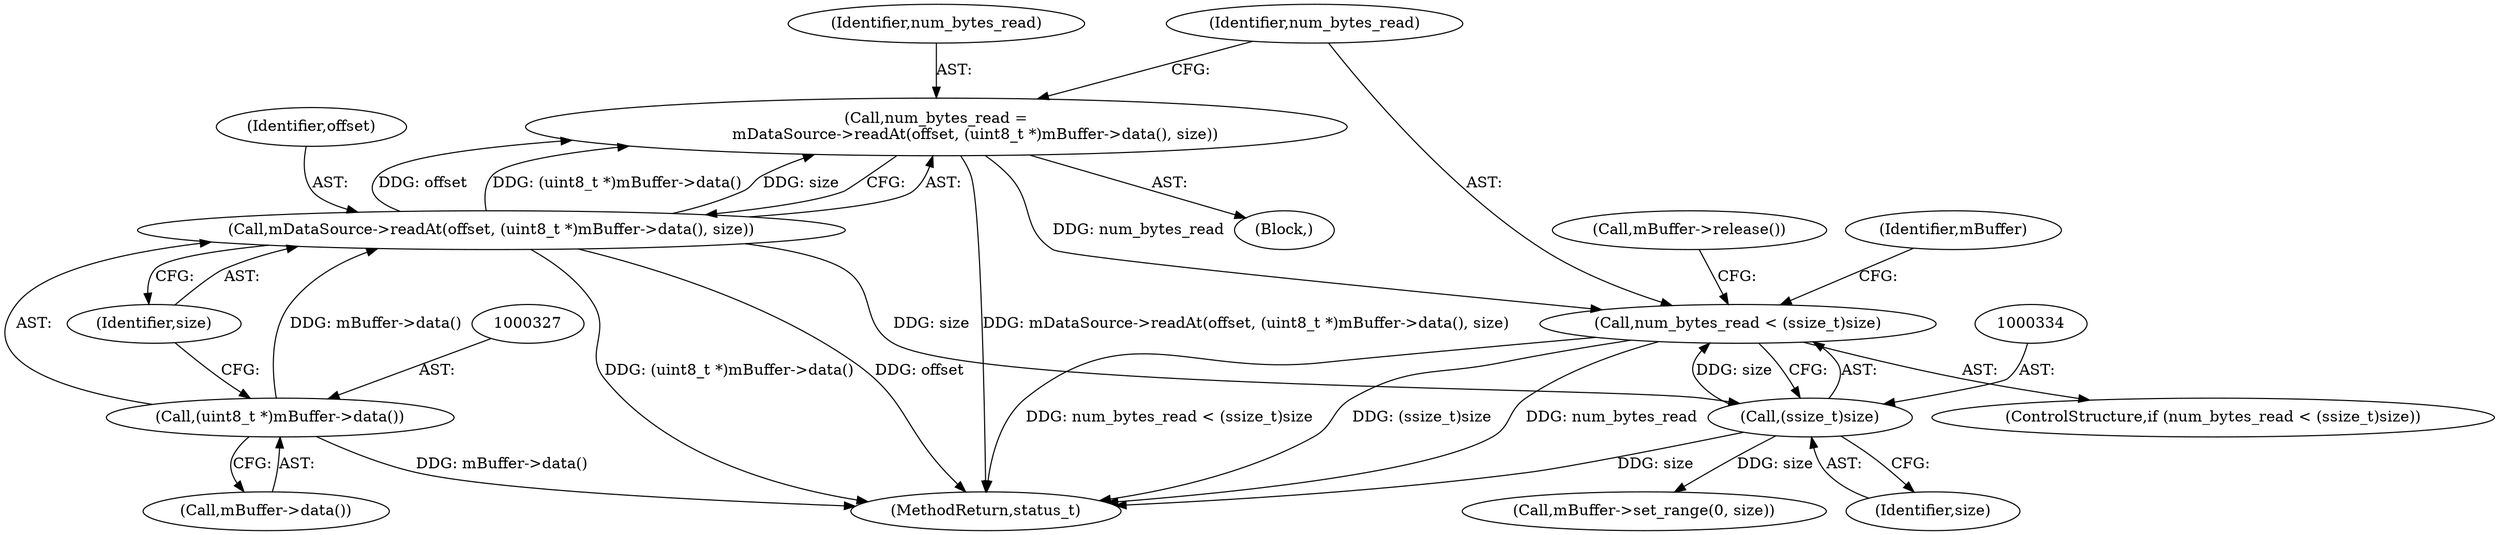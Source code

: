 digraph "0_Android_d48f0f145f8f0f4472bc0af668ac9a8bce44ba9b_0@API" {
"1000331" [label="(Call,num_bytes_read < (ssize_t)size)"];
"1000322" [label="(Call,num_bytes_read =\n                mDataSource->readAt(offset, (uint8_t *)mBuffer->data(), size))"];
"1000324" [label="(Call,mDataSource->readAt(offset, (uint8_t *)mBuffer->data(), size))"];
"1000326" [label="(Call,(uint8_t *)mBuffer->data())"];
"1000333" [label="(Call,(ssize_t)size)"];
"1000347" [label="(Call,mBuffer->set_range(0, size))"];
"1000337" [label="(Call,mBuffer->release())"];
"1000322" [label="(Call,num_bytes_read =\n                mDataSource->readAt(offset, (uint8_t *)mBuffer->data(), size))"];
"1000333" [label="(Call,(ssize_t)size)"];
"1000320" [label="(Block,)"];
"1000324" [label="(Call,mDataSource->readAt(offset, (uint8_t *)mBuffer->data(), size))"];
"1000330" [label="(ControlStructure,if (num_bytes_read < (ssize_t)size))"];
"1000345" [label="(Identifier,mBuffer)"];
"1000325" [label="(Identifier,offset)"];
"1000329" [label="(Identifier,size)"];
"1000326" [label="(Call,(uint8_t *)mBuffer->data())"];
"1000331" [label="(Call,num_bytes_read < (ssize_t)size)"];
"1000716" [label="(MethodReturn,status_t)"];
"1000335" [label="(Identifier,size)"];
"1000328" [label="(Call,mBuffer->data())"];
"1000323" [label="(Identifier,num_bytes_read)"];
"1000332" [label="(Identifier,num_bytes_read)"];
"1000331" -> "1000330"  [label="AST: "];
"1000331" -> "1000333"  [label="CFG: "];
"1000332" -> "1000331"  [label="AST: "];
"1000333" -> "1000331"  [label="AST: "];
"1000337" -> "1000331"  [label="CFG: "];
"1000345" -> "1000331"  [label="CFG: "];
"1000331" -> "1000716"  [label="DDG: num_bytes_read < (ssize_t)size"];
"1000331" -> "1000716"  [label="DDG: (ssize_t)size"];
"1000331" -> "1000716"  [label="DDG: num_bytes_read"];
"1000322" -> "1000331"  [label="DDG: num_bytes_read"];
"1000333" -> "1000331"  [label="DDG: size"];
"1000322" -> "1000320"  [label="AST: "];
"1000322" -> "1000324"  [label="CFG: "];
"1000323" -> "1000322"  [label="AST: "];
"1000324" -> "1000322"  [label="AST: "];
"1000332" -> "1000322"  [label="CFG: "];
"1000322" -> "1000716"  [label="DDG: mDataSource->readAt(offset, (uint8_t *)mBuffer->data(), size)"];
"1000324" -> "1000322"  [label="DDG: offset"];
"1000324" -> "1000322"  [label="DDG: (uint8_t *)mBuffer->data()"];
"1000324" -> "1000322"  [label="DDG: size"];
"1000324" -> "1000329"  [label="CFG: "];
"1000325" -> "1000324"  [label="AST: "];
"1000326" -> "1000324"  [label="AST: "];
"1000329" -> "1000324"  [label="AST: "];
"1000324" -> "1000716"  [label="DDG: (uint8_t *)mBuffer->data()"];
"1000324" -> "1000716"  [label="DDG: offset"];
"1000326" -> "1000324"  [label="DDG: mBuffer->data()"];
"1000324" -> "1000333"  [label="DDG: size"];
"1000326" -> "1000328"  [label="CFG: "];
"1000327" -> "1000326"  [label="AST: "];
"1000328" -> "1000326"  [label="AST: "];
"1000329" -> "1000326"  [label="CFG: "];
"1000326" -> "1000716"  [label="DDG: mBuffer->data()"];
"1000333" -> "1000335"  [label="CFG: "];
"1000334" -> "1000333"  [label="AST: "];
"1000335" -> "1000333"  [label="AST: "];
"1000333" -> "1000716"  [label="DDG: size"];
"1000333" -> "1000347"  [label="DDG: size"];
}
